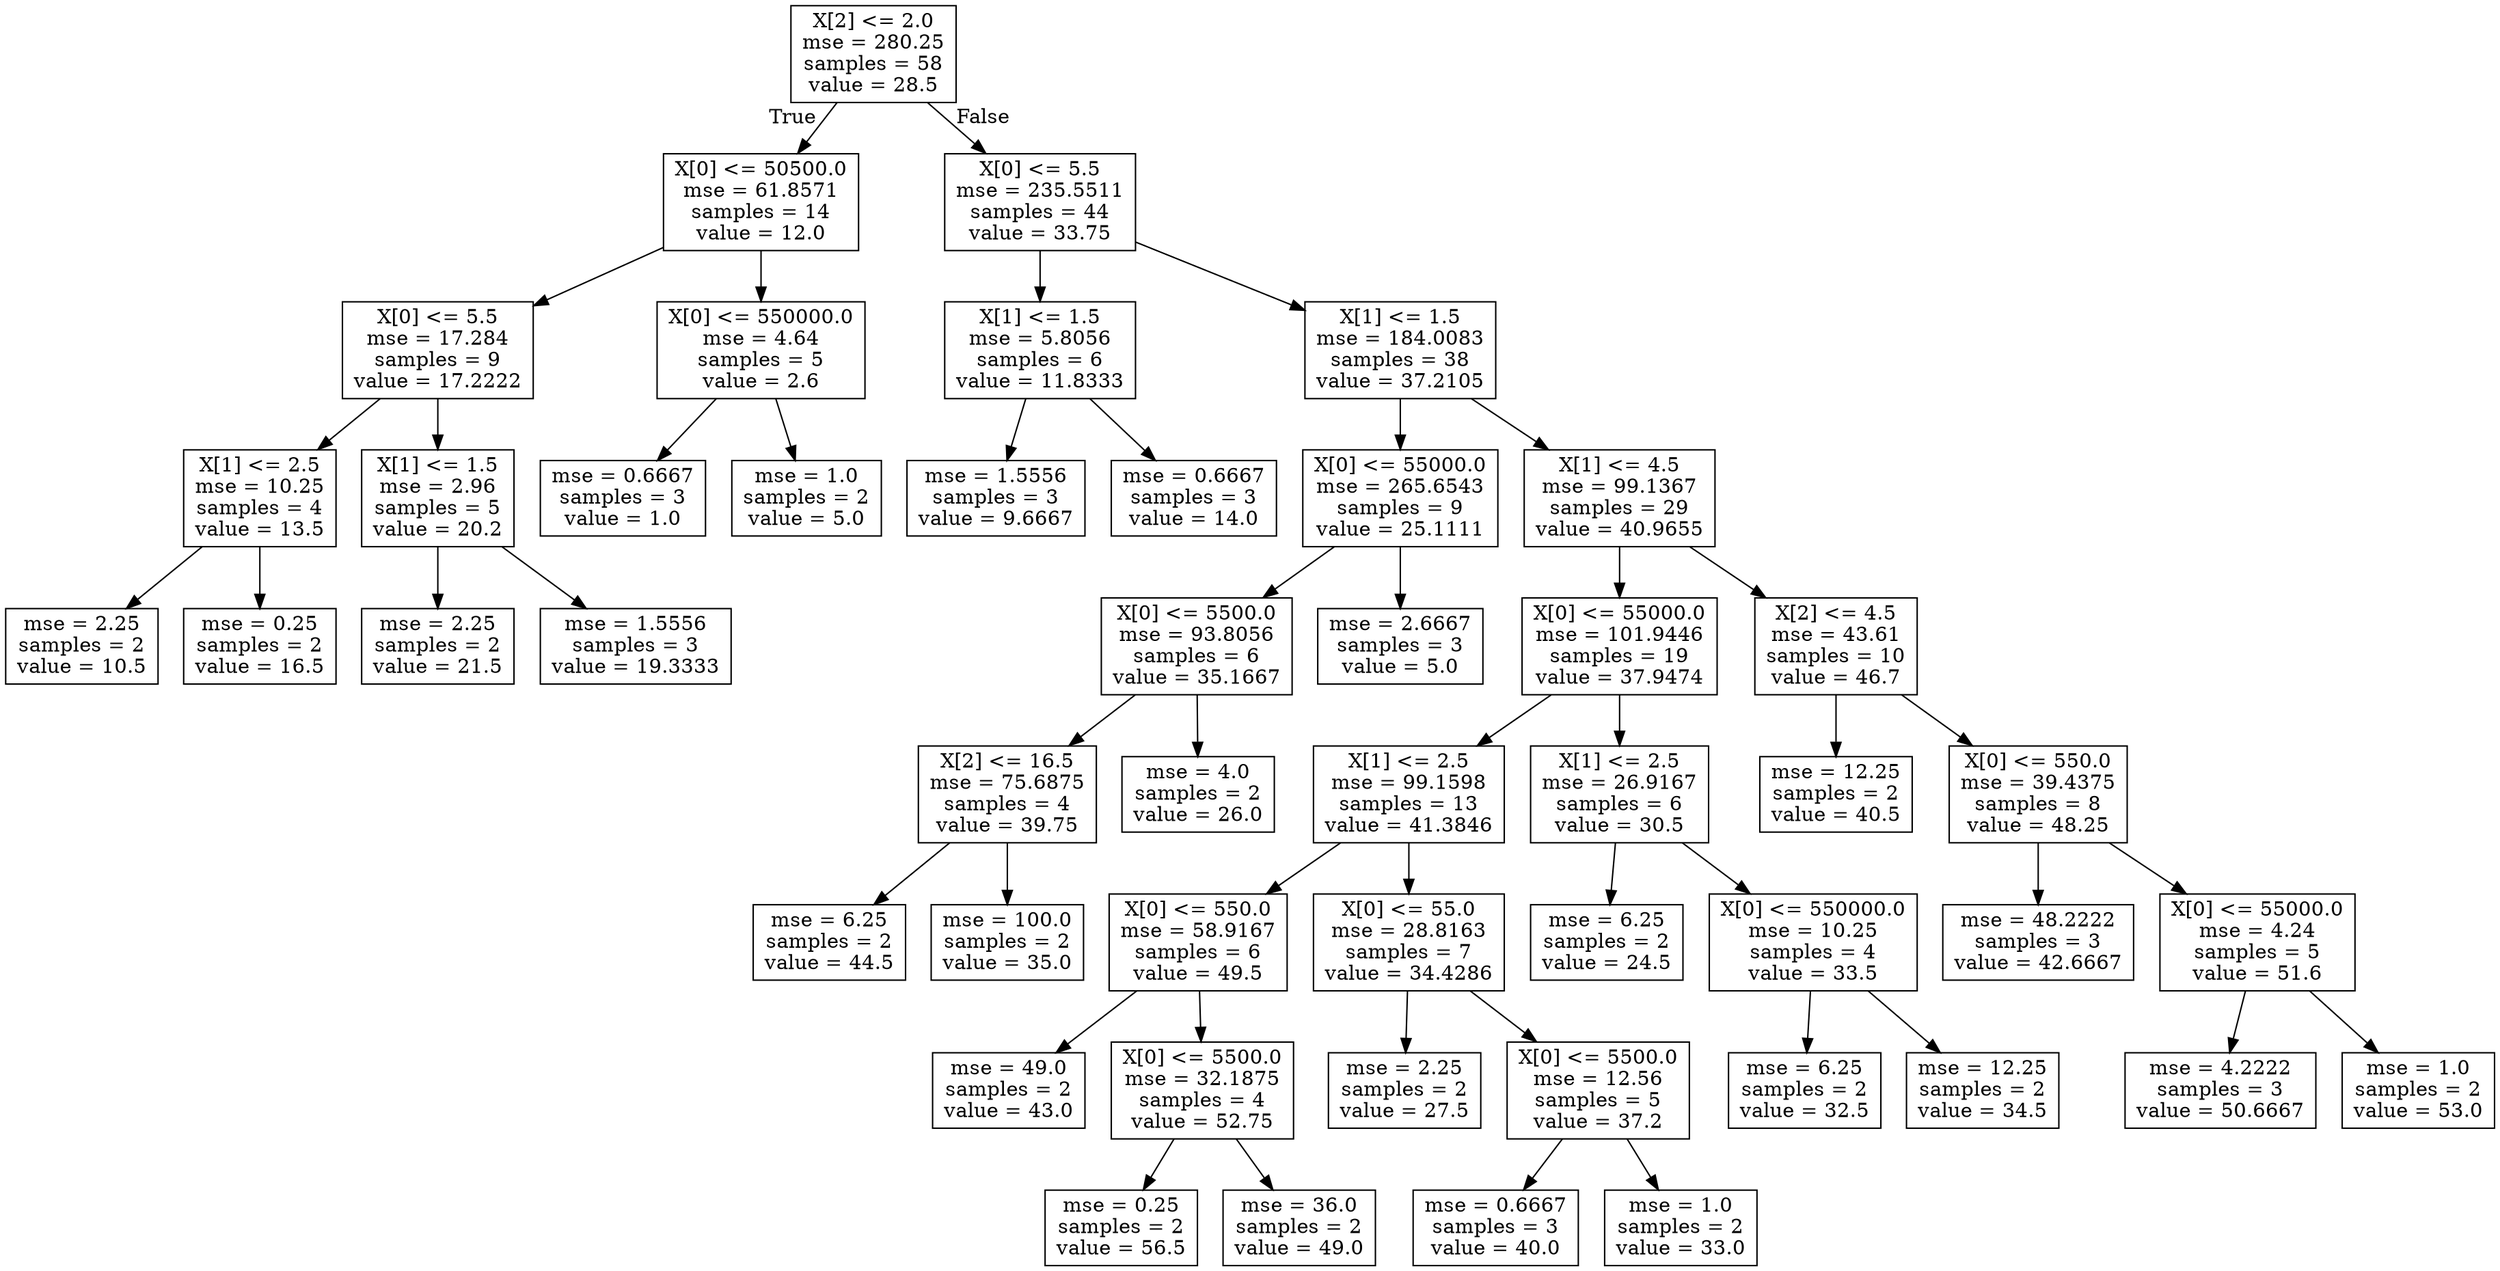 digraph Tree {
node [shape=box] ;
0 [label="X[2] <= 2.0\nmse = 280.25\nsamples = 58\nvalue = 28.5"] ;
1 [label="X[0] <= 50500.0\nmse = 61.8571\nsamples = 14\nvalue = 12.0"] ;
0 -> 1 [labeldistance=2.5, labelangle=45, headlabel="True"] ;
2 [label="X[0] <= 5.5\nmse = 17.284\nsamples = 9\nvalue = 17.2222"] ;
1 -> 2 ;
3 [label="X[1] <= 2.5\nmse = 10.25\nsamples = 4\nvalue = 13.5"] ;
2 -> 3 ;
4 [label="mse = 2.25\nsamples = 2\nvalue = 10.5"] ;
3 -> 4 ;
5 [label="mse = 0.25\nsamples = 2\nvalue = 16.5"] ;
3 -> 5 ;
6 [label="X[1] <= 1.5\nmse = 2.96\nsamples = 5\nvalue = 20.2"] ;
2 -> 6 ;
7 [label="mse = 2.25\nsamples = 2\nvalue = 21.5"] ;
6 -> 7 ;
8 [label="mse = 1.5556\nsamples = 3\nvalue = 19.3333"] ;
6 -> 8 ;
9 [label="X[0] <= 550000.0\nmse = 4.64\nsamples = 5\nvalue = 2.6"] ;
1 -> 9 ;
10 [label="mse = 0.6667\nsamples = 3\nvalue = 1.0"] ;
9 -> 10 ;
11 [label="mse = 1.0\nsamples = 2\nvalue = 5.0"] ;
9 -> 11 ;
12 [label="X[0] <= 5.5\nmse = 235.5511\nsamples = 44\nvalue = 33.75"] ;
0 -> 12 [labeldistance=2.5, labelangle=-45, headlabel="False"] ;
13 [label="X[1] <= 1.5\nmse = 5.8056\nsamples = 6\nvalue = 11.8333"] ;
12 -> 13 ;
14 [label="mse = 1.5556\nsamples = 3\nvalue = 9.6667"] ;
13 -> 14 ;
15 [label="mse = 0.6667\nsamples = 3\nvalue = 14.0"] ;
13 -> 15 ;
16 [label="X[1] <= 1.5\nmse = 184.0083\nsamples = 38\nvalue = 37.2105"] ;
12 -> 16 ;
17 [label="X[0] <= 55000.0\nmse = 265.6543\nsamples = 9\nvalue = 25.1111"] ;
16 -> 17 ;
18 [label="X[0] <= 5500.0\nmse = 93.8056\nsamples = 6\nvalue = 35.1667"] ;
17 -> 18 ;
19 [label="X[2] <= 16.5\nmse = 75.6875\nsamples = 4\nvalue = 39.75"] ;
18 -> 19 ;
20 [label="mse = 6.25\nsamples = 2\nvalue = 44.5"] ;
19 -> 20 ;
21 [label="mse = 100.0\nsamples = 2\nvalue = 35.0"] ;
19 -> 21 ;
22 [label="mse = 4.0\nsamples = 2\nvalue = 26.0"] ;
18 -> 22 ;
23 [label="mse = 2.6667\nsamples = 3\nvalue = 5.0"] ;
17 -> 23 ;
24 [label="X[1] <= 4.5\nmse = 99.1367\nsamples = 29\nvalue = 40.9655"] ;
16 -> 24 ;
25 [label="X[0] <= 55000.0\nmse = 101.9446\nsamples = 19\nvalue = 37.9474"] ;
24 -> 25 ;
26 [label="X[1] <= 2.5\nmse = 99.1598\nsamples = 13\nvalue = 41.3846"] ;
25 -> 26 ;
27 [label="X[0] <= 550.0\nmse = 58.9167\nsamples = 6\nvalue = 49.5"] ;
26 -> 27 ;
28 [label="mse = 49.0\nsamples = 2\nvalue = 43.0"] ;
27 -> 28 ;
29 [label="X[0] <= 5500.0\nmse = 32.1875\nsamples = 4\nvalue = 52.75"] ;
27 -> 29 ;
30 [label="mse = 0.25\nsamples = 2\nvalue = 56.5"] ;
29 -> 30 ;
31 [label="mse = 36.0\nsamples = 2\nvalue = 49.0"] ;
29 -> 31 ;
32 [label="X[0] <= 55.0\nmse = 28.8163\nsamples = 7\nvalue = 34.4286"] ;
26 -> 32 ;
33 [label="mse = 2.25\nsamples = 2\nvalue = 27.5"] ;
32 -> 33 ;
34 [label="X[0] <= 5500.0\nmse = 12.56\nsamples = 5\nvalue = 37.2"] ;
32 -> 34 ;
35 [label="mse = 0.6667\nsamples = 3\nvalue = 40.0"] ;
34 -> 35 ;
36 [label="mse = 1.0\nsamples = 2\nvalue = 33.0"] ;
34 -> 36 ;
37 [label="X[1] <= 2.5\nmse = 26.9167\nsamples = 6\nvalue = 30.5"] ;
25 -> 37 ;
38 [label="mse = 6.25\nsamples = 2\nvalue = 24.5"] ;
37 -> 38 ;
39 [label="X[0] <= 550000.0\nmse = 10.25\nsamples = 4\nvalue = 33.5"] ;
37 -> 39 ;
40 [label="mse = 6.25\nsamples = 2\nvalue = 32.5"] ;
39 -> 40 ;
41 [label="mse = 12.25\nsamples = 2\nvalue = 34.5"] ;
39 -> 41 ;
42 [label="X[2] <= 4.5\nmse = 43.61\nsamples = 10\nvalue = 46.7"] ;
24 -> 42 ;
43 [label="mse = 12.25\nsamples = 2\nvalue = 40.5"] ;
42 -> 43 ;
44 [label="X[0] <= 550.0\nmse = 39.4375\nsamples = 8\nvalue = 48.25"] ;
42 -> 44 ;
45 [label="mse = 48.2222\nsamples = 3\nvalue = 42.6667"] ;
44 -> 45 ;
46 [label="X[0] <= 55000.0\nmse = 4.24\nsamples = 5\nvalue = 51.6"] ;
44 -> 46 ;
47 [label="mse = 4.2222\nsamples = 3\nvalue = 50.6667"] ;
46 -> 47 ;
48 [label="mse = 1.0\nsamples = 2\nvalue = 53.0"] ;
46 -> 48 ;
}